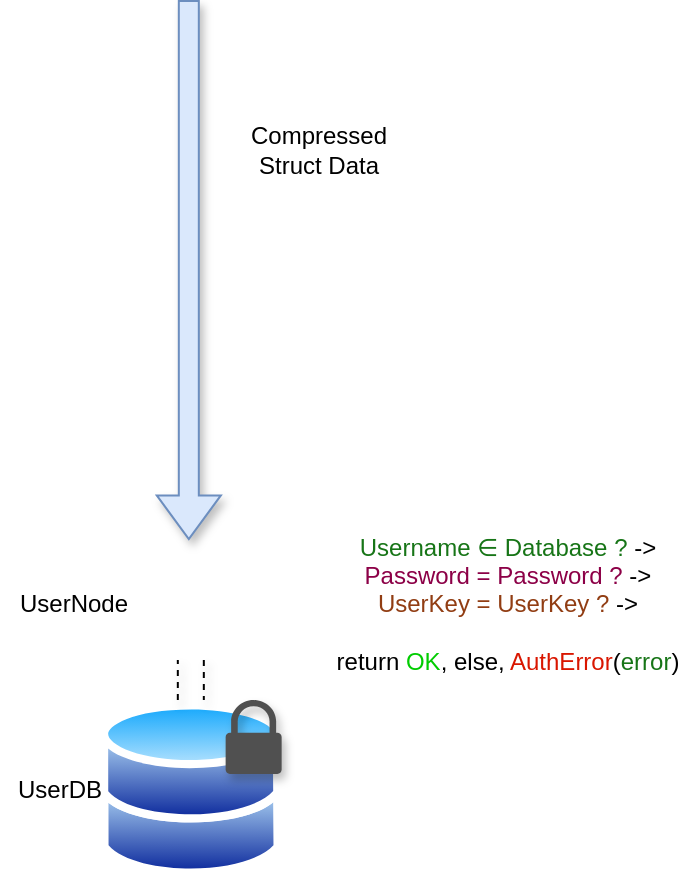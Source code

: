 <mxfile version="21.6.8" type="github">
  <diagram id="l8hXMBHkgcEJcSW0mbfh" name="Page-1">
    <mxGraphModel dx="1035" dy="553" grid="1" gridSize="10" guides="1" tooltips="1" connect="1" arrows="1" fold="1" page="1" pageScale="1" pageWidth="1169" pageHeight="827" math="0" shadow="0">
      <root>
        <mxCell id="0" />
        <mxCell id="1" parent="0" />
        <mxCell id="F8W67YJa6soCmaiYg5qT-3" value="" style="shape=flexArrow;endArrow=classic;html=1;rounded=0;endWidth=21.053;endSize=6.926;targetPerimeterSpacing=0;fillColor=#dae8fc;strokeColor=#6c8ebf;shadow=1;movable=0;resizable=0;rotatable=0;deletable=0;editable=0;locked=1;connectable=0;" edge="1" parent="1">
          <mxGeometry width="50" height="50" relative="1" as="geometry">
            <mxPoint x="514.41" y="370" as="sourcePoint" />
            <mxPoint x="514.41" y="640" as="targetPoint" />
          </mxGeometry>
        </mxCell>
        <mxCell id="F8W67YJa6soCmaiYg5qT-4" value="" style="shape=image;html=1;verticalAlign=top;verticalLabelPosition=bottom;labelBackgroundColor=#ffffff;imageAspect=0;aspect=fixed;image=https://cdn0.iconfinder.com/data/icons/phosphor-regular-vol-3/256/package-128.png;imageBackground=none;fillStyle=dots;" vertex="1" parent="1">
          <mxGeometry x="485.41" y="420" width="60" height="60" as="geometry" />
        </mxCell>
        <mxCell id="F8W67YJa6soCmaiYg5qT-7" value="" style="shape=image;html=1;verticalAlign=top;verticalLabelPosition=bottom;labelBackgroundColor=#ffffff;imageAspect=0;aspect=fixed;image=https://cdn4.iconfinder.com/data/icons/meBaze-Freebies/128/faq.png" vertex="1" parent="1">
          <mxGeometry x="487.41" y="644" width="56" height="56" as="geometry" />
        </mxCell>
        <mxCell id="F8W67YJa6soCmaiYg5qT-8" value="" style="image;aspect=fixed;perimeter=ellipsePerimeter;html=1;align=center;shadow=0;dashed=0;spacingTop=3;image=img/lib/active_directory/databases.svg;imageBorder=none;imageBackground=none;" vertex="1" parent="1">
          <mxGeometry x="470" y="720" width="90.82" height="89" as="geometry" />
        </mxCell>
        <mxCell id="F8W67YJa6soCmaiYg5qT-9" value="" style="endArrow=none;dashed=1;html=1;rounded=0;strokeWidth=1;shape=link;width=13;arcSize=29;shadow=1;targetPerimeterSpacing=0;endSize=11;startSize=10;exitX=0.5;exitY=0;exitDx=0;exitDy=0;" edge="1" parent="1" source="F8W67YJa6soCmaiYg5qT-8" target="F8W67YJa6soCmaiYg5qT-7">
          <mxGeometry width="50" height="50" relative="1" as="geometry">
            <mxPoint x="494.41" y="750" as="sourcePoint" />
            <mxPoint x="544.41" y="700" as="targetPoint" />
          </mxGeometry>
        </mxCell>
        <mxCell id="F8W67YJa6soCmaiYg5qT-10" value="" style="shape=image;html=1;verticalAlign=top;verticalLabelPosition=bottom;labelBackgroundColor=#ffffff;imageAspect=0;aspect=fixed;image=https://cdn4.iconfinder.com/data/icons/social-media-and-logos-12/32/Logo_dropbox_box-128.png;rotation=90;" vertex="1" parent="1">
          <mxGeometry x="543.41" y="651.5" width="41" height="41" as="geometry" />
        </mxCell>
        <mxCell id="F8W67YJa6soCmaiYg5qT-16" value="&lt;font color=&quot;#177517&quot;&gt;Username&amp;nbsp;∈ Database ?&lt;/font&gt; -&amp;gt;&lt;br&gt;&lt;font color=&quot;#8c0047&quot;&gt;Password = Password ?&lt;/font&gt; -&amp;gt;&lt;br&gt;&lt;font color=&quot;#913d13&quot;&gt;UserKey = UserKey ?&lt;/font&gt; -&amp;gt;&lt;br&gt;&lt;br&gt;return &lt;font color=&quot;#00cc00&quot;&gt;OK&lt;/font&gt;, else, &lt;font color=&quot;#d91600&quot;&gt;AuthError&lt;/font&gt;(&lt;font color=&quot;#177517&quot;&gt;error&lt;/font&gt;)" style="text;html=1;strokeColor=none;fillColor=none;align=center;verticalAlign=middle;whiteSpace=wrap;rounded=0;shadow=0;" vertex="1" parent="1">
          <mxGeometry x="584.41" y="638" width="180" height="68" as="geometry" />
        </mxCell>
        <mxCell id="F8W67YJa6soCmaiYg5qT-17" value="UserNode" style="text;html=1;strokeColor=none;fillColor=none;align=center;verticalAlign=middle;whiteSpace=wrap;rounded=0;" vertex="1" parent="1">
          <mxGeometry x="427.41" y="657" width="60" height="30" as="geometry" />
        </mxCell>
        <mxCell id="F8W67YJa6soCmaiYg5qT-18" value="UserDB" style="text;html=1;strokeColor=none;fillColor=none;align=center;verticalAlign=middle;whiteSpace=wrap;rounded=0;" vertex="1" parent="1">
          <mxGeometry x="420" y="749.5" width="60" height="30" as="geometry" />
        </mxCell>
        <mxCell id="F8W67YJa6soCmaiYg5qT-19" value="Compressed Struct Data" style="text;html=1;strokeColor=none;fillColor=none;align=center;verticalAlign=middle;whiteSpace=wrap;rounded=0;" vertex="1" parent="1">
          <mxGeometry x="542.41" y="427.5" width="74.59" height="35" as="geometry" />
        </mxCell>
        <mxCell id="F8W67YJa6soCmaiYg5qT-22" value="" style="sketch=0;pointerEvents=1;shadow=1;dashed=0;html=1;strokeColor=none;fillColor=#505050;labelPosition=center;verticalLabelPosition=bottom;verticalAlign=top;outlineConnect=0;align=center;shape=mxgraph.office.security.lock_protected;" vertex="1" parent="1">
          <mxGeometry x="532.82" y="720" width="28" height="37" as="geometry" />
        </mxCell>
      </root>
    </mxGraphModel>
  </diagram>
</mxfile>
